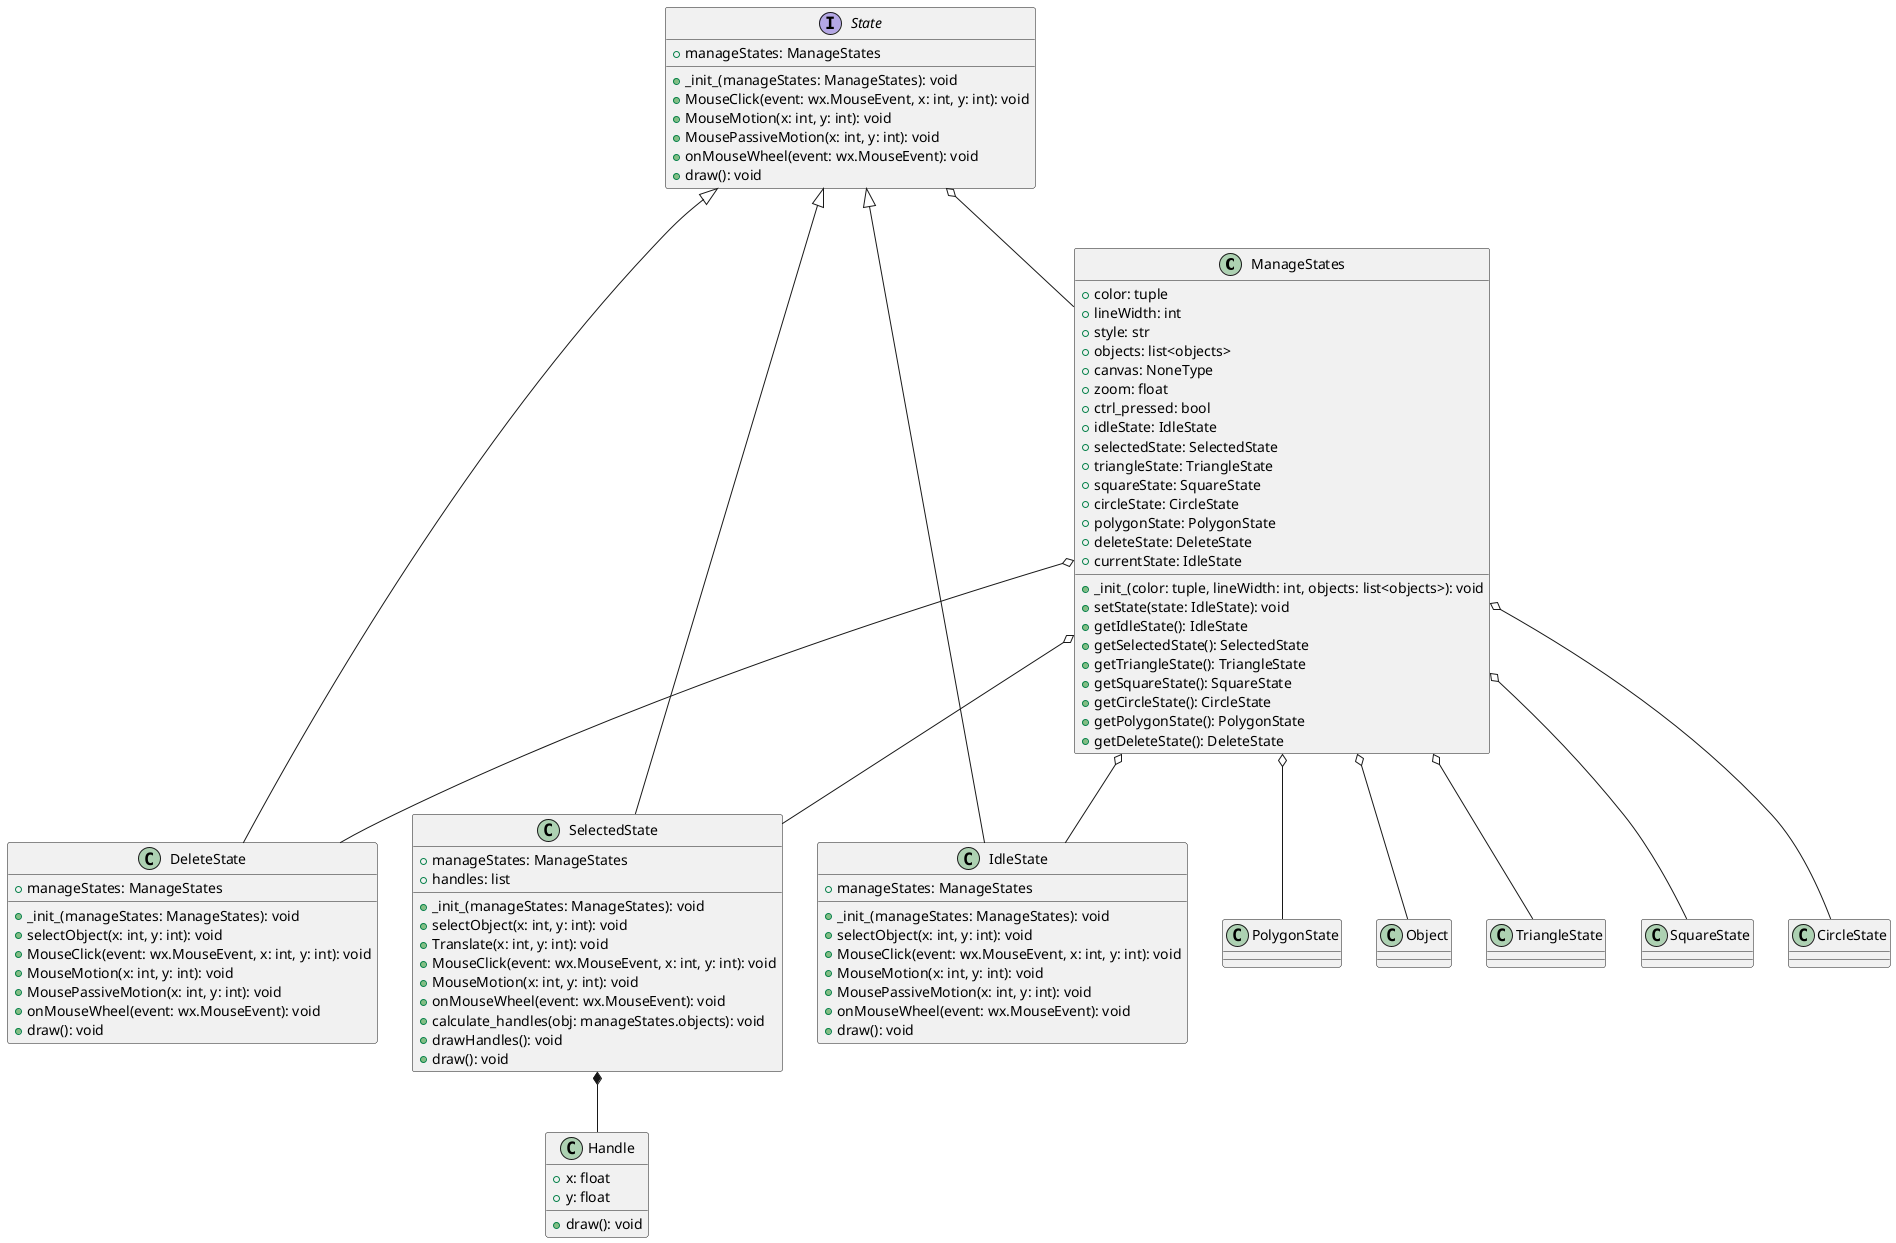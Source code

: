 
@startuml Diagrama

    class ManageStates{
        +color: tuple
        +lineWidth: int
        +style: str
        +objects: list<objects>
        +canvas: NoneType
        +zoom: float
        +ctrl_pressed: bool
        +idleState: IdleState       
        +selectedState: SelectedState
        +triangleState: TriangleState  
        +squareState: SquareState   
        +circleState: CircleState    
        +polygonState: PolygonState   
        +deleteState: DeleteState
        +currentState: IdleState

        +_init_(color: tuple, lineWidth: int, objects: list<objects>): void
        +setState(state: IdleState): void 
        +getIdleState(): IdleState
        +getSelectedState(): SelectedState
        +getTriangleState(): TriangleState
        +getSquareState(): SquareState
        +getCircleState(): CircleState
        +getPolygonState(): PolygonState
        +getDeleteState(): DeleteState
    }

    class State{
        +manageStates: ManageStates

        +_init_(manageStates: ManageStates): void
        +MouseClick(event: wx.MouseEvent, x: int, y: int): void
        +MouseMotion(x: int, y: int): void  
        +MousePassiveMotion(x: int, y: int): void
        +onMouseWheel(event: wx.MouseEvent): void
        +draw(): void
    }

    class DeleteState{
        +manageStates: ManageStates

        +_init_(manageStates: ManageStates): void
        +selectObject(x: int, y: int): void
        +MouseClick(event: wx.MouseEvent, x: int, y: int): void
        +MouseMotion(x: int, y: int): void
        +MousePassiveMotion(x: int, y: int): void
        +onMouseWheel(event: wx.MouseEvent): void
        +draw(): void
    }

    class Handle{
        +x: float
        +y: float

        +draw(): void
    }

    class SelectedState{
        +manageStates: ManageStates
        +handles: list

        +_init_(manageStates: ManageStates): void
        +selectObject(x: int, y: int): void
        +Translate(x: int, y: int): void
        +MouseClick(event: wx.MouseEvent, x: int, y: int): void
        +MouseMotion(x: int, y: int): void
        +onMouseWheel(event: wx.MouseEvent): void
        +calculate_handles(obj: manageStates.objects): void
        +drawHandles(): void
        +draw(): void
    }

    class IdleState{
        +manageStates: ManageStates
        
        +_init_(manageStates: ManageStates): void
        +selectObject(x: int, y: int): void
        +MouseClick(event: wx.MouseEvent, x: int, y: int): void
        +MouseMotion(x: int, y: int): void
        +MousePassiveMotion(x: int, y: int): void
        +onMouseWheel(event: wx.MouseEvent): void
        +draw(): void
    }

    interface State
    State <|-- DeleteState
    State <|-- SelectedState
    State <|-- IdleState
    State o-- ManageStates

    ManageStates o-- Object
    ManageStates o-- IdleState
    ManageStates o-- SelectedState
    ManageStates o-- TriangleState
    ManageStates o-- SquareState
    ManageStates o-- CircleState
    ManageStates o-- PolygonState
    ManageStates o-- DeleteState

    SelectedState *-- Handle

@enduml